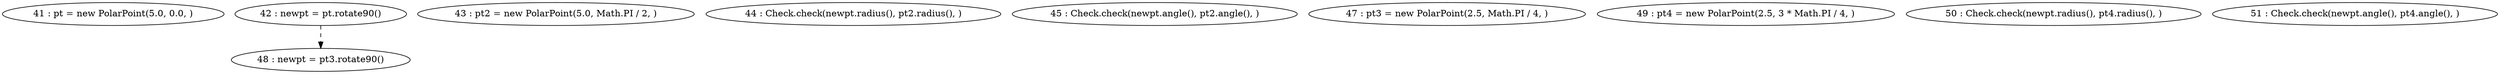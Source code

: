 digraph G {
"41 : pt = new PolarPoint(5.0, 0.0, )"
"42 : newpt = pt.rotate90()"
"42 : newpt = pt.rotate90()" -> "48 : newpt = pt3.rotate90()" [style=dashed]
"43 : pt2 = new PolarPoint(5.0, Math.PI / 2, )"
"44 : Check.check(newpt.radius(), pt2.radius(), )"
"45 : Check.check(newpt.angle(), pt2.angle(), )"
"47 : pt3 = new PolarPoint(2.5, Math.PI / 4, )"
"48 : newpt = pt3.rotate90()"
"49 : pt4 = new PolarPoint(2.5, 3 * Math.PI / 4, )"
"50 : Check.check(newpt.radius(), pt4.radius(), )"
"51 : Check.check(newpt.angle(), pt4.angle(), )"
}